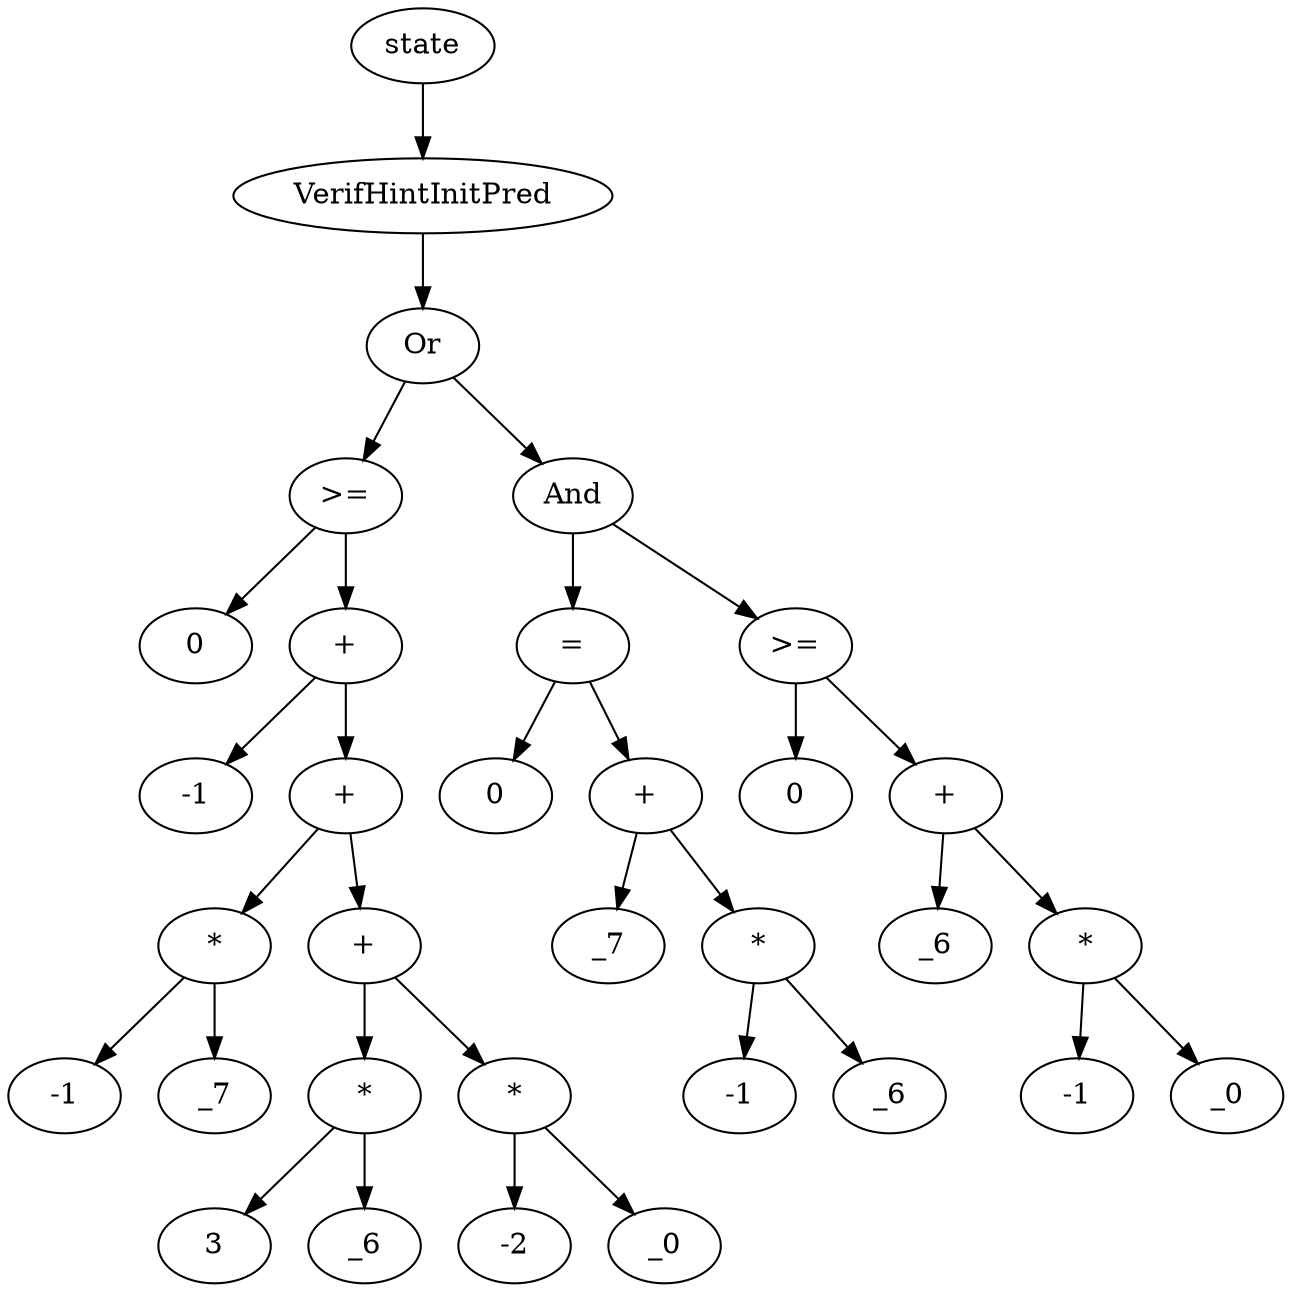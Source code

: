 digraph dag {
0 [label="state"];
1 [label="VerifHintInitPred"];
2 [label="Or"];
3 [label=">="];
4 [label="0"];
5 [label="+"];
6 [label="-1"];
7 [label="+"];
8 [label="*"];
9 [label="-1"];
10 [label="_7"];
11 [label="+"];
12 [label="*"];
13 [label="3"];
14 [label="_6"];
15 [label="*"];
16 [label="-2"];
17 [label="_0"];
18 [label="And"];
19 [label="="];
20 [label="0"];
21 [label="+"];
22 [label="_7"];
23 [label="*"];
24 [label="-1"];
25 [label="_6"];
26 [label=">="];
27 [label="0"];
28 [label="+"];
29 [label="_6"];
30 [label="*"];
31 [label="-1"];
32 [label="_0"];
"0" -> "1"[label=""]
"1" -> "2"[label=""]
"2" -> "3"[label=""]
"2" -> "18"[label=""]
"3" -> "5"[label=""]
"3" -> "4"[label=""]
"5" -> "7"[label=""]
"5" -> "6"[label=""]
"7" -> "8"[label=""]
"7" -> "11"[label=""]
"8" -> "10"[label=""]
"8" -> "9"[label=""]
"11" -> "12"[label=""]
"11" -> "15"[label=""]
"12" -> "14"[label=""]
"12" -> "13"[label=""]
"15" -> "17"[label=""]
"15" -> "16"[label=""]
"18" -> "19"[label=""]
"18" -> "26"[label=""]
"19" -> "21"[label=""]
"19" -> "20"[label=""]
"21" -> "23"[label=""]
"21" -> "22"[label=""]
"23" -> "25"[label=""]
"23" -> "24"[label=""]
"26" -> "28"[label=""]
"26" -> "27"[label=""]
"28" -> "30"[label=""]
"28" -> "29"[label=""]
"30" -> "32"[label=""]
"30" -> "31"[label=""]
}
